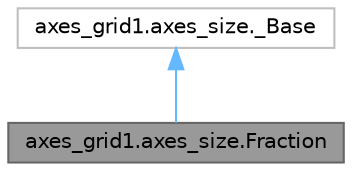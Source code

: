 digraph "axes_grid1.axes_size.Fraction"
{
 // LATEX_PDF_SIZE
  bgcolor="transparent";
  edge [fontname=Helvetica,fontsize=10,labelfontname=Helvetica,labelfontsize=10];
  node [fontname=Helvetica,fontsize=10,shape=box,height=0.2,width=0.4];
  Node1 [id="Node000001",label="axes_grid1.axes_size.Fraction",height=0.2,width=0.4,color="gray40", fillcolor="grey60", style="filled", fontcolor="black",tooltip=" "];
  Node2 -> Node1 [id="edge1_Node000001_Node000002",dir="back",color="steelblue1",style="solid",tooltip=" "];
  Node2 [id="Node000002",label="axes_grid1.axes_size._Base",height=0.2,width=0.4,color="grey75", fillcolor="white", style="filled",URL="$d6/df6/classaxes__grid1_1_1axes__size_1_1__Base.html",tooltip=" "];
}
